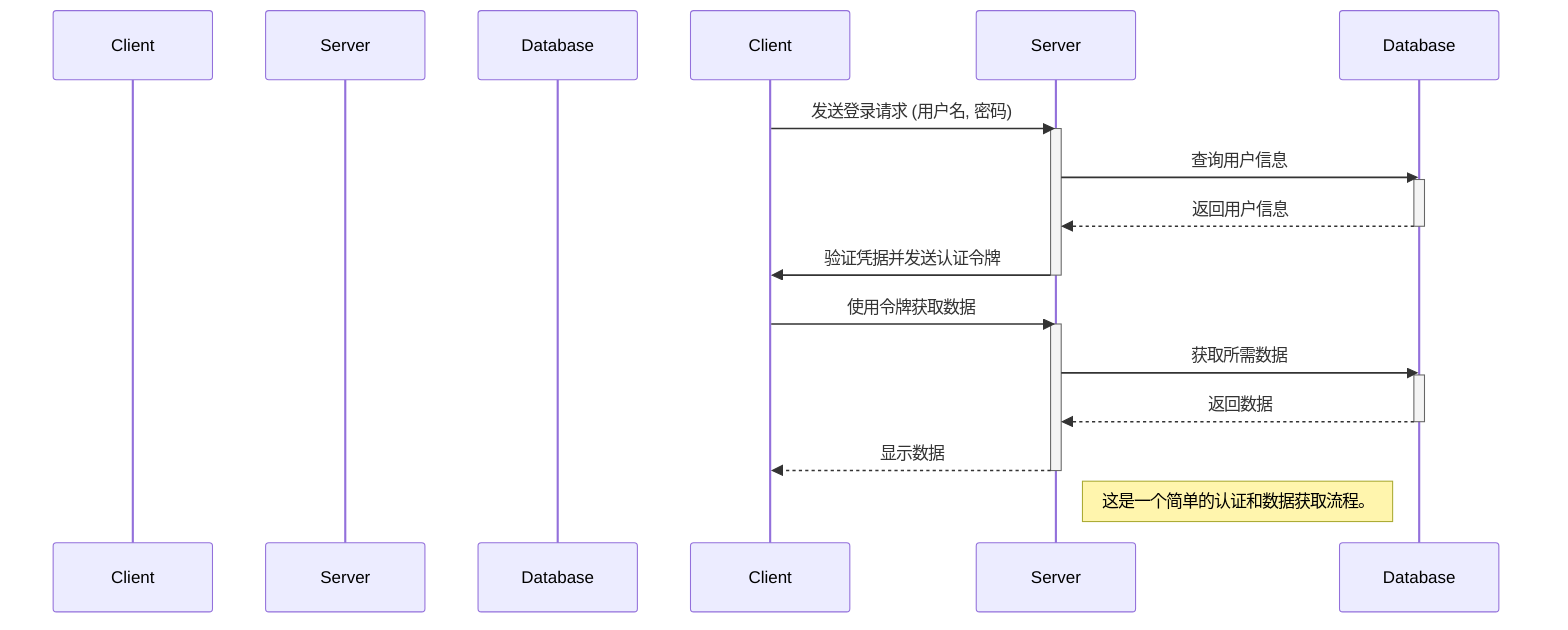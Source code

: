 sequenceDiagram
    participant 客户端 as Client
    participant 服务器 as Server
    participant 数据库 as Database

    Client->>Server: 发送登录请求 (用户名, 密码)
    activate Server
    Server->>Database: 查询用户信息
    activate Database
    Database-->>Server: 返回用户信息
    deactivate Database
    Server->>Client: 验证凭据并发送认证令牌
    deactivate Server

    Client->>Server: 使用令牌获取数据
    activate Server
    Server->>Database: 获取所需数据
    activate Database
    Database-->>Server: 返回数据
    deactivate Database
    Server-->>Client: 显示数据
    deactivate Server

    Note right of Server: 这是一个简单的认证和数据获取流程。
